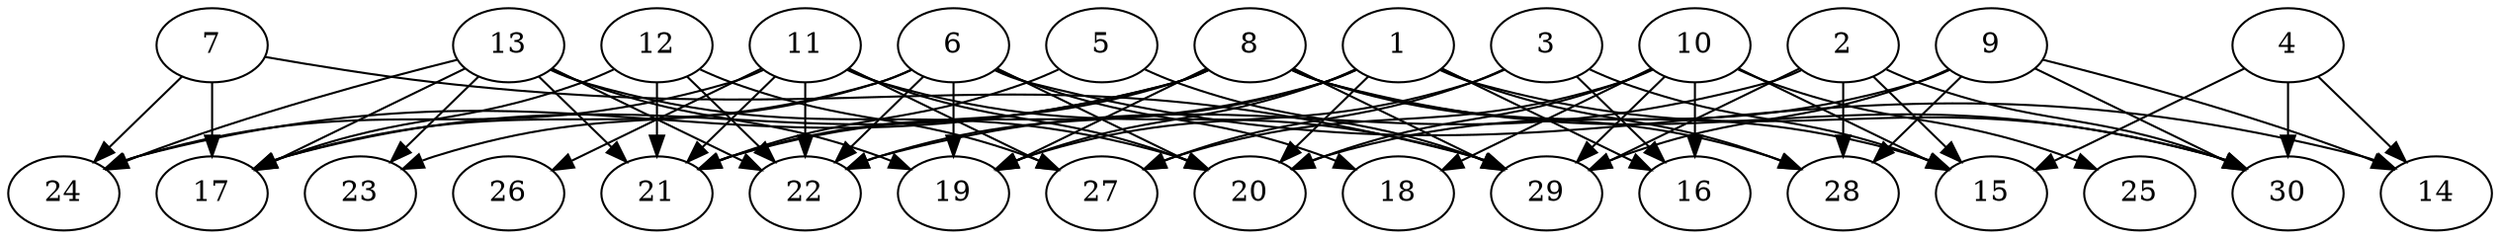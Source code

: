 // DAG automatically generated by daggen at Thu Oct  3 14:04:17 2019
// ./daggen --dot -n 30 --ccr 0.3 --fat 0.9 --regular 0.5 --density 0.5 --mindata 5242880 --maxdata 52428800 
digraph G {
  1 [size="26193920", alpha="0.17", expect_size="7858176"] 
  1 -> 16 [size ="7858176"]
  1 -> 19 [size ="7858176"]
  1 -> 20 [size ="7858176"]
  1 -> 21 [size ="7858176"]
  1 -> 22 [size ="7858176"]
  1 -> 28 [size ="7858176"]
  1 -> 30 [size ="7858176"]
  2 [size="83725653", alpha="0.05", expect_size="25117696"] 
  2 -> 15 [size ="25117696"]
  2 -> 22 [size ="25117696"]
  2 -> 28 [size ="25117696"]
  2 -> 29 [size ="25117696"]
  2 -> 30 [size ="25117696"]
  3 [size="147722240", alpha="0.09", expect_size="44316672"] 
  3 -> 15 [size ="44316672"]
  3 -> 16 [size ="44316672"]
  3 -> 19 [size ="44316672"]
  3 -> 27 [size ="44316672"]
  4 [size="31211520", alpha="0.06", expect_size="9363456"] 
  4 -> 14 [size ="9363456"]
  4 -> 15 [size ="9363456"]
  4 -> 30 [size ="9363456"]
  5 [size="128361813", alpha="0.01", expect_size="38508544"] 
  5 -> 21 [size ="38508544"]
  5 -> 29 [size ="38508544"]
  6 [size="47237120", alpha="0.05", expect_size="14171136"] 
  6 -> 14 [size ="14171136"]
  6 -> 17 [size ="14171136"]
  6 -> 18 [size ="14171136"]
  6 -> 19 [size ="14171136"]
  6 -> 20 [size ="14171136"]
  6 -> 22 [size ="14171136"]
  6 -> 23 [size ="14171136"]
  7 [size="57518080", alpha="0.01", expect_size="17255424"] 
  7 -> 17 [size ="17255424"]
  7 -> 24 [size ="17255424"]
  7 -> 29 [size ="17255424"]
  8 [size="83551573", alpha="0.19", expect_size="25065472"] 
  8 -> 15 [size ="25065472"]
  8 -> 17 [size ="25065472"]
  8 -> 19 [size ="25065472"]
  8 -> 21 [size ="25065472"]
  8 -> 24 [size ="25065472"]
  8 -> 28 [size ="25065472"]
  8 -> 29 [size ="25065472"]
  8 -> 30 [size ="25065472"]
  9 [size="66607787", alpha="0.17", expect_size="19982336"] 
  9 -> 14 [size ="19982336"]
  9 -> 20 [size ="19982336"]
  9 -> 28 [size ="19982336"]
  9 -> 29 [size ="19982336"]
  9 -> 30 [size ="19982336"]
  10 [size="28334080", alpha="0.20", expect_size="8500224"] 
  10 -> 15 [size ="8500224"]
  10 -> 16 [size ="8500224"]
  10 -> 18 [size ="8500224"]
  10 -> 20 [size ="8500224"]
  10 -> 25 [size ="8500224"]
  10 -> 27 [size ="8500224"]
  10 -> 29 [size ="8500224"]
  11 [size="111315627", alpha="0.19", expect_size="33394688"] 
  11 -> 20 [size ="33394688"]
  11 -> 21 [size ="33394688"]
  11 -> 22 [size ="33394688"]
  11 -> 24 [size ="33394688"]
  11 -> 26 [size ="33394688"]
  11 -> 27 [size ="33394688"]
  11 -> 29 [size ="33394688"]
  12 [size="84944213", alpha="0.05", expect_size="25483264"] 
  12 -> 17 [size ="25483264"]
  12 -> 21 [size ="25483264"]
  12 -> 22 [size ="25483264"]
  12 -> 27 [size ="25483264"]
  13 [size="125631147", alpha="0.04", expect_size="37689344"] 
  13 -> 17 [size ="37689344"]
  13 -> 19 [size ="37689344"]
  13 -> 20 [size ="37689344"]
  13 -> 21 [size ="37689344"]
  13 -> 22 [size ="37689344"]
  13 -> 23 [size ="37689344"]
  13 -> 24 [size ="37689344"]
  14 [size="35959467", alpha="0.11", expect_size="10787840"] 
  15 [size="82827947", alpha="0.12", expect_size="24848384"] 
  16 [size="90910720", alpha="0.17", expect_size="27273216"] 
  17 [size="132795733", alpha="0.19", expect_size="39838720"] 
  18 [size="142906027", alpha="0.20", expect_size="42871808"] 
  19 [size="133990400", alpha="0.19", expect_size="40197120"] 
  20 [size="112370347", alpha="0.16", expect_size="33711104"] 
  21 [size="109977600", alpha="0.15", expect_size="32993280"] 
  22 [size="100778667", alpha="0.02", expect_size="30233600"] 
  23 [size="137949867", alpha="0.05", expect_size="41384960"] 
  24 [size="165918720", alpha="0.10", expect_size="49775616"] 
  25 [size="95808853", alpha="0.09", expect_size="28742656"] 
  26 [size="34280107", alpha="0.12", expect_size="10284032"] 
  27 [size="167758507", alpha="0.01", expect_size="50327552"] 
  28 [size="163560107", alpha="0.17", expect_size="49068032"] 
  29 [size="162228907", alpha="0.00", expect_size="48668672"] 
  30 [size="153081173", alpha="0.04", expect_size="45924352"] 
}
